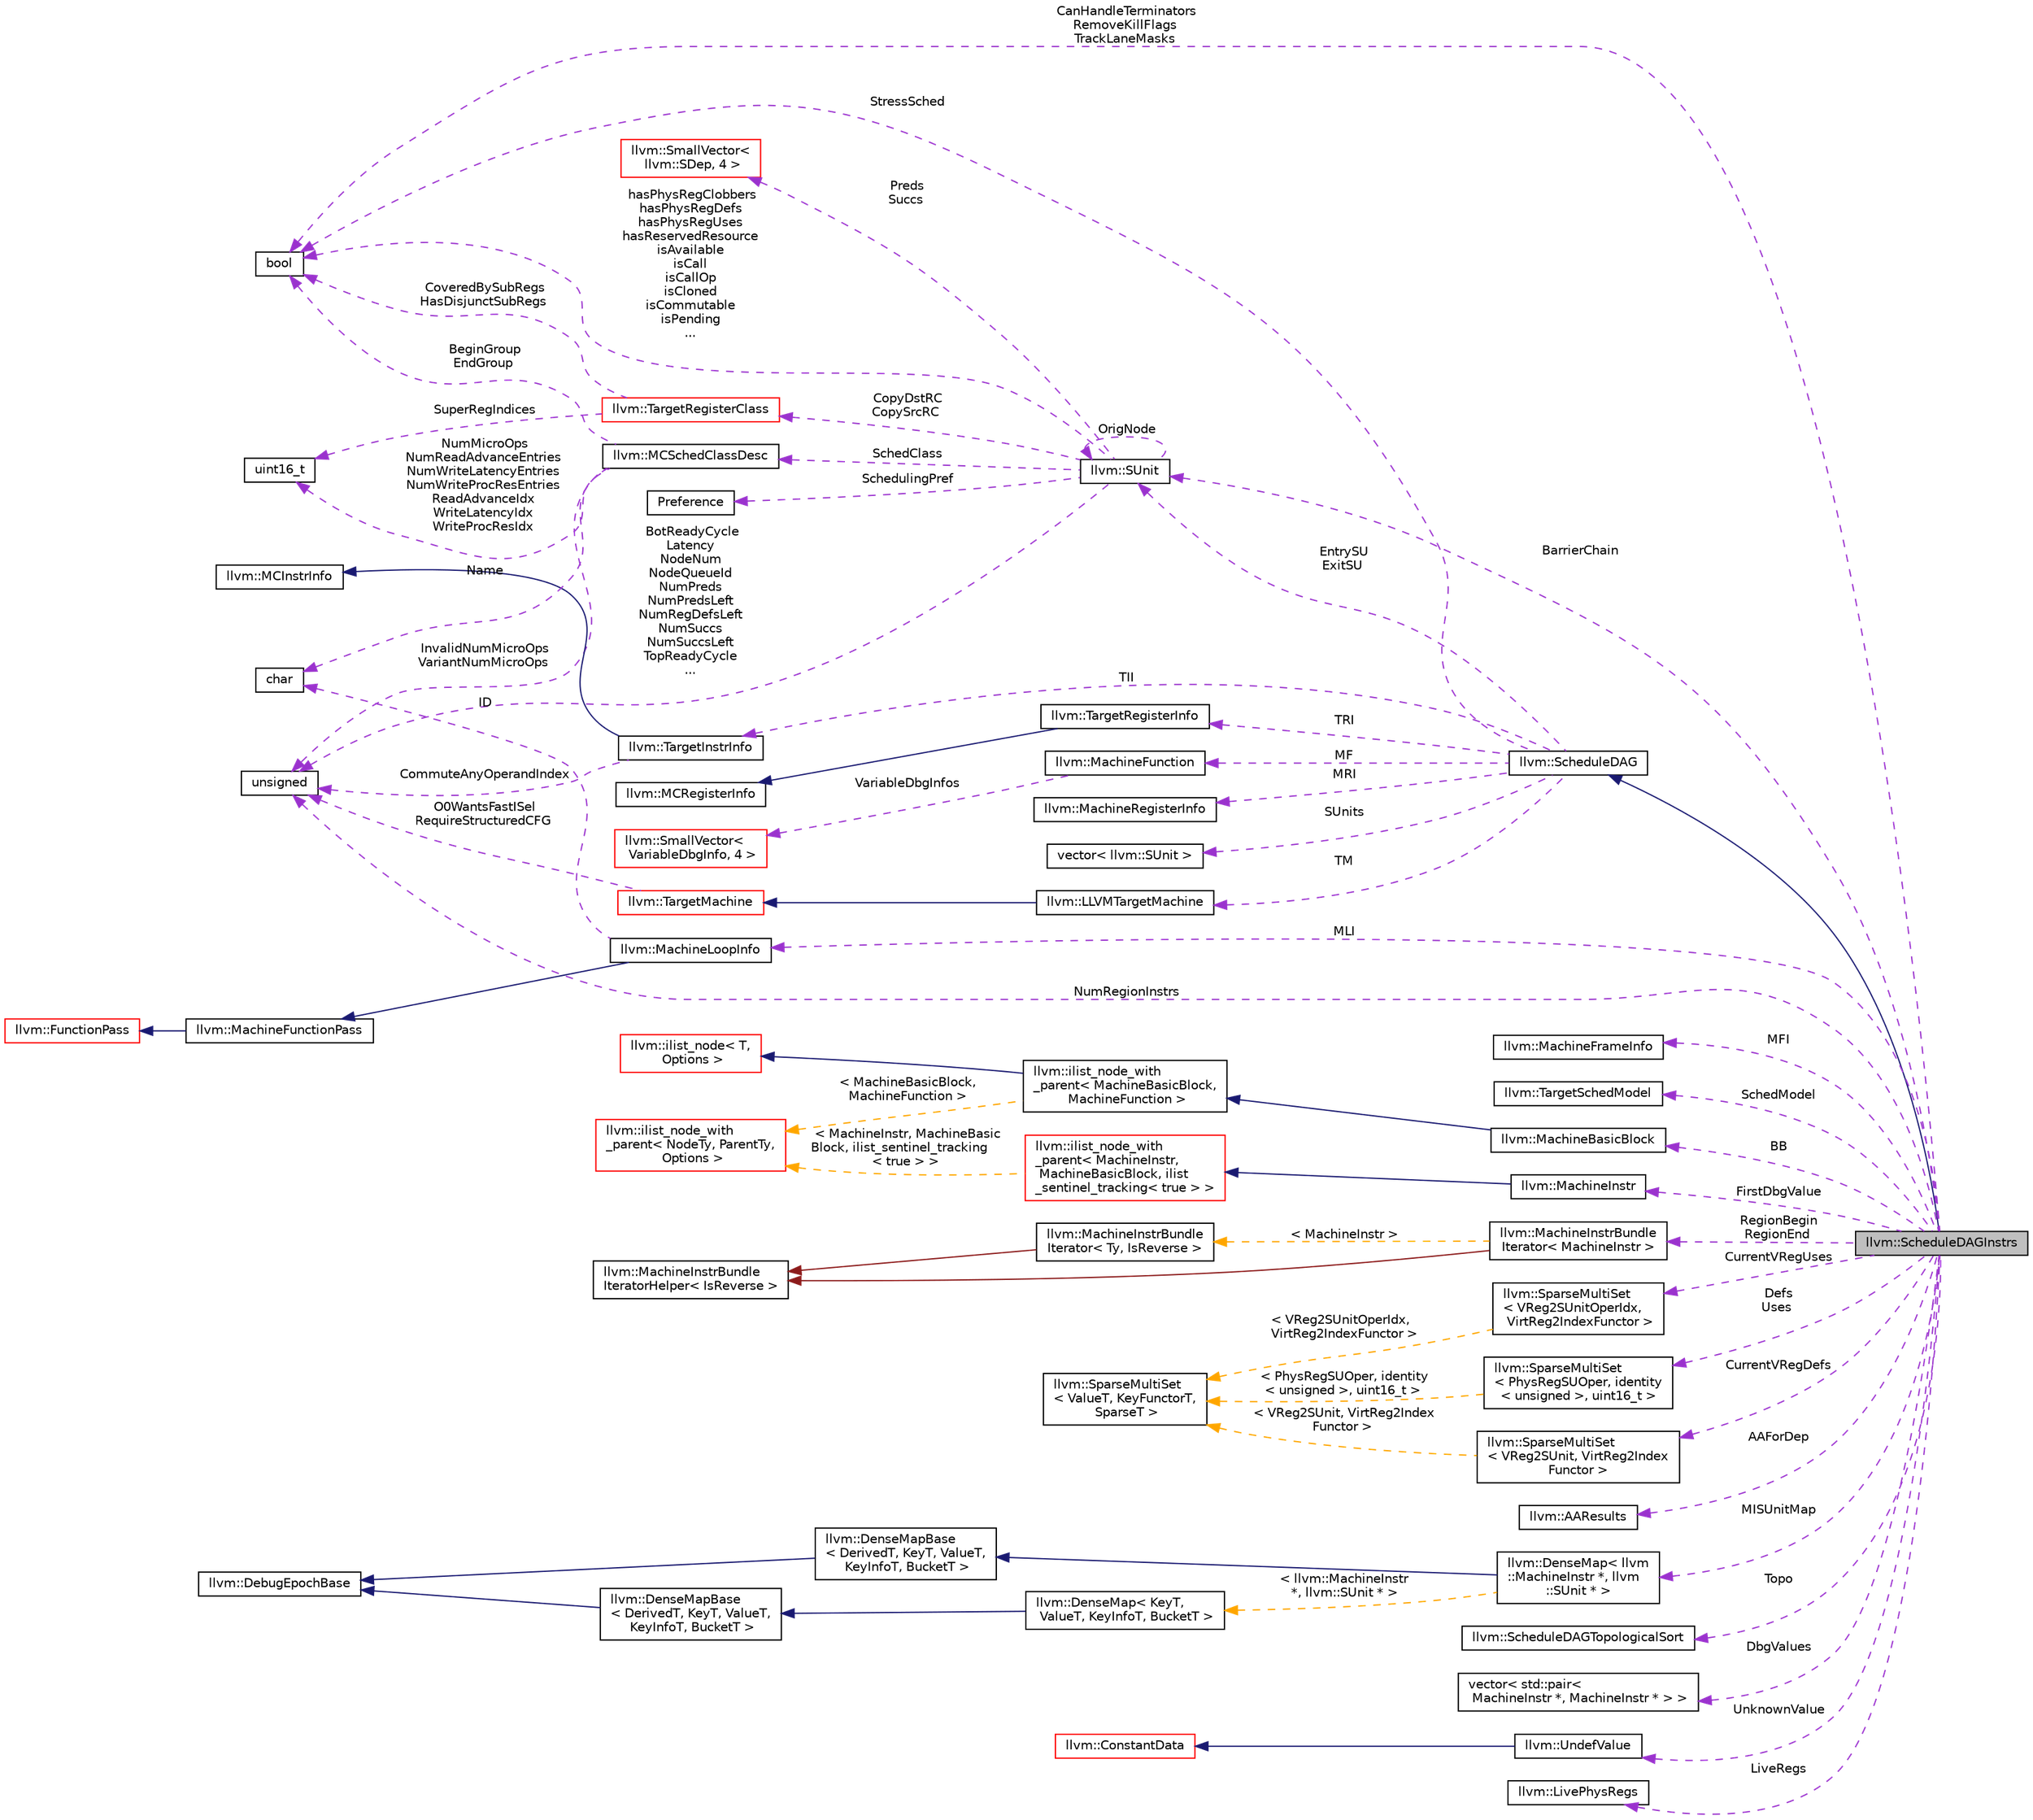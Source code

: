digraph "llvm::ScheduleDAGInstrs"
{
 // LATEX_PDF_SIZE
  bgcolor="transparent";
  edge [fontname="Helvetica",fontsize="10",labelfontname="Helvetica",labelfontsize="10"];
  node [fontname="Helvetica",fontsize="10",shape="box"];
  rankdir="LR";
  Node1 [label="llvm::ScheduleDAGInstrs",height=0.2,width=0.4,color="black", fillcolor="grey75", style="filled", fontcolor="black",tooltip="A ScheduleDAG for scheduling lists of MachineInstr."];
  Node2 -> Node1 [dir="back",color="midnightblue",fontsize="10",style="solid",fontname="Helvetica"];
  Node2 [label="llvm::ScheduleDAG",height=0.2,width=0.4,color="black",URL="$classllvm_1_1ScheduleDAG.html",tooltip=" "];
  Node3 -> Node2 [dir="back",color="darkorchid3",fontsize="10",style="dashed",label=" TM" ,fontname="Helvetica"];
  Node3 [label="llvm::LLVMTargetMachine",height=0.2,width=0.4,color="black",URL="$classllvm_1_1LLVMTargetMachine.html",tooltip="This class describes a target machine that is implemented with the LLVM target-independent code gener..."];
  Node4 -> Node3 [dir="back",color="midnightblue",fontsize="10",style="solid",fontname="Helvetica"];
  Node4 [label="llvm::TargetMachine",height=0.2,width=0.4,color="red",URL="$classllvm_1_1TargetMachine.html",tooltip="Primary interface to the complete machine description for the target machine."];
  Node16 -> Node4 [dir="back",color="darkorchid3",fontsize="10",style="dashed",label=" O0WantsFastISel\nRequireStructuredCFG" ,fontname="Helvetica"];
  Node16 [label="unsigned",height=0.2,width=0.4,color="black",URL="$classunsigned.html",tooltip=" "];
  Node31 -> Node2 [dir="back",color="darkorchid3",fontsize="10",style="dashed",label=" TII" ,fontname="Helvetica"];
  Node31 [label="llvm::TargetInstrInfo",height=0.2,width=0.4,color="black",URL="$classllvm_1_1TargetInstrInfo.html",tooltip="TargetInstrInfo - Interface to description of machine instruction set."];
  Node32 -> Node31 [dir="back",color="midnightblue",fontsize="10",style="solid",fontname="Helvetica"];
  Node32 [label="llvm::MCInstrInfo",height=0.2,width=0.4,color="black",URL="$classllvm_1_1MCInstrInfo.html",tooltip="Interface to description of machine instruction set."];
  Node16 -> Node31 [dir="back",color="darkorchid3",fontsize="10",style="dashed",label=" CommuteAnyOperandIndex" ,fontname="Helvetica"];
  Node33 -> Node2 [dir="back",color="darkorchid3",fontsize="10",style="dashed",label=" TRI" ,fontname="Helvetica"];
  Node33 [label="llvm::TargetRegisterInfo",height=0.2,width=0.4,color="black",URL="$classllvm_1_1TargetRegisterInfo.html",tooltip="TargetRegisterInfo base class - We assume that the target defines a static array of TargetRegisterDes..."];
  Node34 -> Node33 [dir="back",color="midnightblue",fontsize="10",style="solid",fontname="Helvetica"];
  Node34 [label="llvm::MCRegisterInfo",height=0.2,width=0.4,color="black",URL="$classllvm_1_1MCRegisterInfo.html",tooltip="MCRegisterInfo base class - We assume that the target defines a static array of MCRegisterDesc object..."];
  Node35 -> Node2 [dir="back",color="darkorchid3",fontsize="10",style="dashed",label=" MF" ,fontname="Helvetica"];
  Node35 [label="llvm::MachineFunction",height=0.2,width=0.4,color="black",URL="$classllvm_1_1MachineFunction.html",tooltip=" "];
  Node36 -> Node35 [dir="back",color="darkorchid3",fontsize="10",style="dashed",label=" VariableDbgInfos" ,fontname="Helvetica"];
  Node36 [label="llvm::SmallVector\<\l VariableDbgInfo, 4 \>",height=0.2,width=0.4,color="red",URL="$classllvm_1_1SmallVector.html",tooltip=" "];
  Node51 -> Node2 [dir="back",color="darkorchid3",fontsize="10",style="dashed",label=" MRI" ,fontname="Helvetica"];
  Node51 [label="llvm::MachineRegisterInfo",height=0.2,width=0.4,color="black",URL="$classllvm_1_1MachineRegisterInfo.html",tooltip="MachineRegisterInfo - Keep track of information for virtual and physical registers,..."];
  Node52 -> Node2 [dir="back",color="darkorchid3",fontsize="10",style="dashed",label=" SUnits" ,fontname="Helvetica"];
  Node52 [label="vector\< llvm::SUnit \>",height=0.2,width=0.4,color="black",tooltip=" "];
  Node53 -> Node2 [dir="back",color="darkorchid3",fontsize="10",style="dashed",label=" EntrySU\nExitSU" ,fontname="Helvetica"];
  Node53 [label="llvm::SUnit",height=0.2,width=0.4,color="black",URL="$classllvm_1_1SUnit.html",tooltip="Scheduling unit. This is a node in the scheduling DAG."];
  Node53 -> Node53 [dir="back",color="darkorchid3",fontsize="10",style="dashed",label=" OrigNode" ,fontname="Helvetica"];
  Node54 -> Node53 [dir="back",color="darkorchid3",fontsize="10",style="dashed",label=" SchedClass" ,fontname="Helvetica"];
  Node54 [label="llvm::MCSchedClassDesc",height=0.2,width=0.4,color="black",URL="$structllvm_1_1MCSchedClassDesc.html",tooltip="Summarize the scheduling resources required for an instruction of a particular scheduling class."];
  Node16 -> Node54 [dir="back",color="darkorchid3",fontsize="10",style="dashed",label=" InvalidNumMicroOps\nVariantNumMicroOps" ,fontname="Helvetica"];
  Node45 -> Node54 [dir="back",color="darkorchid3",fontsize="10",style="dashed",label=" Name" ,fontname="Helvetica"];
  Node45 [label="char",height=0.2,width=0.4,color="black",URL="$classchar.html",tooltip=" "];
  Node55 -> Node54 [dir="back",color="darkorchid3",fontsize="10",style="dashed",label=" NumMicroOps\nNumReadAdvanceEntries\nNumWriteLatencyEntries\nNumWriteProcResEntries\nReadAdvanceIdx\nWriteLatencyIdx\nWriteProcResIdx" ,fontname="Helvetica"];
  Node55 [label="uint16_t",height=0.2,width=0.4,color="black",tooltip=" "];
  Node28 -> Node54 [dir="back",color="darkorchid3",fontsize="10",style="dashed",label=" BeginGroup\nEndGroup" ,fontname="Helvetica"];
  Node28 [label="bool",height=0.2,width=0.4,color="black",URL="$classbool.html",tooltip=" "];
  Node56 -> Node53 [dir="back",color="darkorchid3",fontsize="10",style="dashed",label=" Preds\nSuccs" ,fontname="Helvetica"];
  Node56 [label="llvm::SmallVector\<\l llvm::SDep, 4 \>",height=0.2,width=0.4,color="red",URL="$classllvm_1_1SmallVector.html",tooltip=" "];
  Node16 -> Node53 [dir="back",color="darkorchid3",fontsize="10",style="dashed",label=" BotReadyCycle\nLatency\nNodeNum\nNodeQueueId\nNumPreds\nNumPredsLeft\nNumRegDefsLeft\nNumSuccs\nNumSuccsLeft\nTopReadyCycle\n..." ,fontname="Helvetica"];
  Node28 -> Node53 [dir="back",color="darkorchid3",fontsize="10",style="dashed",label=" hasPhysRegClobbers\nhasPhysRegDefs\nhasPhysRegUses\nhasReservedResource\nisAvailable\nisCall\nisCallOp\nisCloned\nisCommutable\nisPending\n..." ,fontname="Helvetica"];
  Node59 -> Node53 [dir="back",color="darkorchid3",fontsize="10",style="dashed",label=" SchedulingPref" ,fontname="Helvetica"];
  Node59 [label="Preference",height=0.2,width=0.4,color="black",tooltip=" "];
  Node60 -> Node53 [dir="back",color="darkorchid3",fontsize="10",style="dashed",label=" CopyDstRC\nCopySrcRC" ,fontname="Helvetica"];
  Node60 [label="llvm::TargetRegisterClass",height=0.2,width=0.4,color="red",URL="$classllvm_1_1TargetRegisterClass.html",tooltip=" "];
  Node55 -> Node60 [dir="back",color="darkorchid3",fontsize="10",style="dashed",label=" SuperRegIndices" ,fontname="Helvetica"];
  Node28 -> Node60 [dir="back",color="darkorchid3",fontsize="10",style="dashed",label=" CoveredBySubRegs\nHasDisjunctSubRegs" ,fontname="Helvetica"];
  Node28 -> Node2 [dir="back",color="darkorchid3",fontsize="10",style="dashed",label=" StressSched" ,fontname="Helvetica"];
  Node69 -> Node1 [dir="back",color="darkorchid3",fontsize="10",style="dashed",label=" MLI" ,fontname="Helvetica"];
  Node69 [label="llvm::MachineLoopInfo",height=0.2,width=0.4,color="black",URL="$classllvm_1_1MachineLoopInfo.html",tooltip=" "];
  Node70 -> Node69 [dir="back",color="midnightblue",fontsize="10",style="solid",fontname="Helvetica"];
  Node70 [label="llvm::MachineFunctionPass",height=0.2,width=0.4,color="black",URL="$classllvm_1_1MachineFunctionPass.html",tooltip="MachineFunctionPass - This class adapts the FunctionPass interface to allow convenient creation of pa..."];
  Node71 -> Node70 [dir="back",color="midnightblue",fontsize="10",style="solid",fontname="Helvetica"];
  Node71 [label="llvm::FunctionPass",height=0.2,width=0.4,color="red",URL="$classllvm_1_1FunctionPass.html",tooltip="FunctionPass class - This class is used to implement most global optimizations."];
  Node45 -> Node69 [dir="back",color="darkorchid3",fontsize="10",style="dashed",label=" ID" ,fontname="Helvetica"];
  Node73 -> Node1 [dir="back",color="darkorchid3",fontsize="10",style="dashed",label=" MFI" ,fontname="Helvetica"];
  Node73 [label="llvm::MachineFrameInfo",height=0.2,width=0.4,color="black",URL="$classllvm_1_1MachineFrameInfo.html",tooltip="The MachineFrameInfo class represents an abstract stack frame until prolog/epilog code is inserted."];
  Node74 -> Node1 [dir="back",color="darkorchid3",fontsize="10",style="dashed",label=" SchedModel" ,fontname="Helvetica"];
  Node74 [label="llvm::TargetSchedModel",height=0.2,width=0.4,color="black",URL="$classllvm_1_1TargetSchedModel.html",tooltip="Provide an instruction scheduling machine model to CodeGen passes."];
  Node28 -> Node1 [dir="back",color="darkorchid3",fontsize="10",style="dashed",label=" CanHandleTerminators\nRemoveKillFlags\nTrackLaneMasks" ,fontname="Helvetica"];
  Node75 -> Node1 [dir="back",color="darkorchid3",fontsize="10",style="dashed",label=" BB" ,fontname="Helvetica"];
  Node75 [label="llvm::MachineBasicBlock",height=0.2,width=0.4,color="black",URL="$classllvm_1_1MachineBasicBlock.html",tooltip=" "];
  Node76 -> Node75 [dir="back",color="midnightblue",fontsize="10",style="solid",fontname="Helvetica"];
  Node76 [label="llvm::ilist_node_with\l_parent\< MachineBasicBlock,\l MachineFunction \>",height=0.2,width=0.4,color="black",URL="$classllvm_1_1ilist__node__with__parent.html",tooltip=" "];
  Node77 -> Node76 [dir="back",color="midnightblue",fontsize="10",style="solid",fontname="Helvetica"];
  Node77 [label="llvm::ilist_node\< T,\l Options \>",height=0.2,width=0.4,color="red",URL="$classllvm_1_1ilist__node.html",tooltip=" "];
  Node81 -> Node76 [dir="back",color="orange",fontsize="10",style="dashed",label=" \< MachineBasicBlock,\l MachineFunction \>" ,fontname="Helvetica"];
  Node81 [label="llvm::ilist_node_with\l_parent\< NodeTy, ParentTy,\l Options \>",height=0.2,width=0.4,color="red",URL="$classllvm_1_1ilist__node__with__parent.html",tooltip="An ilist node that can access its parent list."];
  Node85 -> Node1 [dir="back",color="darkorchid3",fontsize="10",style="dashed",label=" RegionBegin\nRegionEnd" ,fontname="Helvetica"];
  Node85 [label="llvm::MachineInstrBundle\lIterator\< MachineInstr \>",height=0.2,width=0.4,color="black",URL="$classllvm_1_1MachineInstrBundleIterator.html",tooltip=" "];
  Node86 -> Node85 [dir="back",color="firebrick4",fontsize="10",style="solid",fontname="Helvetica"];
  Node86 [label="llvm::MachineInstrBundle\lIteratorHelper\< IsReverse \>",height=0.2,width=0.4,color="black",URL="$structllvm_1_1MachineInstrBundleIteratorHelper.html",tooltip=" "];
  Node87 -> Node85 [dir="back",color="orange",fontsize="10",style="dashed",label=" \< MachineInstr \>" ,fontname="Helvetica"];
  Node87 [label="llvm::MachineInstrBundle\lIterator\< Ty, IsReverse \>",height=0.2,width=0.4,color="black",URL="$classllvm_1_1MachineInstrBundleIterator.html",tooltip="MachineBasicBlock iterator that automatically skips over MIs that are inside bundles (i...."];
  Node86 -> Node87 [dir="back",color="firebrick4",fontsize="10",style="solid",fontname="Helvetica"];
  Node16 -> Node1 [dir="back",color="darkorchid3",fontsize="10",style="dashed",label=" NumRegionInstrs" ,fontname="Helvetica"];
  Node88 -> Node1 [dir="back",color="darkorchid3",fontsize="10",style="dashed",label=" MISUnitMap" ,fontname="Helvetica"];
  Node88 [label="llvm::DenseMap\< llvm\l::MachineInstr *, llvm\l::SUnit * \>",height=0.2,width=0.4,color="black",URL="$classllvm_1_1DenseMap.html",tooltip=" "];
  Node89 -> Node88 [dir="back",color="midnightblue",fontsize="10",style="solid",fontname="Helvetica"];
  Node89 [label="llvm::DenseMapBase\l\< DerivedT, KeyT, ValueT,\l KeyInfoT, BucketT \>",height=0.2,width=0.4,color="black",URL="$classllvm_1_1DenseMapBase.html",tooltip=" "];
  Node90 -> Node89 [dir="back",color="midnightblue",fontsize="10",style="solid",fontname="Helvetica"];
  Node90 [label="llvm::DebugEpochBase",height=0.2,width=0.4,color="black",URL="$classllvm_1_1DebugEpochBase.html",tooltip=" "];
  Node91 -> Node88 [dir="back",color="orange",fontsize="10",style="dashed",label=" \< llvm::MachineInstr\l *, llvm::SUnit * \>" ,fontname="Helvetica"];
  Node91 [label="llvm::DenseMap\< KeyT,\l ValueT, KeyInfoT, BucketT \>",height=0.2,width=0.4,color="black",URL="$classllvm_1_1DenseMap.html",tooltip=" "];
  Node92 -> Node91 [dir="back",color="midnightblue",fontsize="10",style="solid",fontname="Helvetica"];
  Node92 [label="llvm::DenseMapBase\l\< DerivedT, KeyT, ValueT,\l KeyInfoT, BucketT \>",height=0.2,width=0.4,color="black",URL="$classllvm_1_1DenseMapBase.html",tooltip=" "];
  Node90 -> Node92 [dir="back",color="midnightblue",fontsize="10",style="solid",fontname="Helvetica"];
  Node93 -> Node1 [dir="back",color="darkorchid3",fontsize="10",style="dashed",label=" Defs\nUses" ,fontname="Helvetica"];
  Node93 [label="llvm::SparseMultiSet\l\< PhysRegSUOper, identity\l\< unsigned \>, uint16_t \>",height=0.2,width=0.4,color="black",URL="$classllvm_1_1SparseMultiSet.html",tooltip=" "];
  Node94 -> Node93 [dir="back",color="orange",fontsize="10",style="dashed",label=" \< PhysRegSUOper, identity\l\< unsigned \>, uint16_t \>" ,fontname="Helvetica"];
  Node94 [label="llvm::SparseMultiSet\l\< ValueT, KeyFunctorT,\l SparseT \>",height=0.2,width=0.4,color="black",URL="$classllvm_1_1SparseMultiSet.html",tooltip="Fast multiset implementation for objects that can be identified by small unsigned keys."];
  Node95 -> Node1 [dir="back",color="darkorchid3",fontsize="10",style="dashed",label=" CurrentVRegDefs" ,fontname="Helvetica"];
  Node95 [label="llvm::SparseMultiSet\l\< VReg2SUnit, VirtReg2Index\lFunctor \>",height=0.2,width=0.4,color="black",URL="$classllvm_1_1SparseMultiSet.html",tooltip=" "];
  Node94 -> Node95 [dir="back",color="orange",fontsize="10",style="dashed",label=" \< VReg2SUnit, VirtReg2Index\lFunctor \>" ,fontname="Helvetica"];
  Node96 -> Node1 [dir="back",color="darkorchid3",fontsize="10",style="dashed",label=" CurrentVRegUses" ,fontname="Helvetica"];
  Node96 [label="llvm::SparseMultiSet\l\< VReg2SUnitOperIdx,\l VirtReg2IndexFunctor \>",height=0.2,width=0.4,color="black",URL="$classllvm_1_1SparseMultiSet.html",tooltip=" "];
  Node94 -> Node96 [dir="back",color="orange",fontsize="10",style="dashed",label=" \< VReg2SUnitOperIdx,\l VirtReg2IndexFunctor \>" ,fontname="Helvetica"];
  Node97 -> Node1 [dir="back",color="darkorchid3",fontsize="10",style="dashed",label=" AAForDep" ,fontname="Helvetica"];
  Node97 [label="llvm::AAResults",height=0.2,width=0.4,color="black",URL="$classllvm_1_1AAResults.html",tooltip=" "];
  Node53 -> Node1 [dir="back",color="darkorchid3",fontsize="10",style="dashed",label=" BarrierChain" ,fontname="Helvetica"];
  Node98 -> Node1 [dir="back",color="darkorchid3",fontsize="10",style="dashed",label=" UnknownValue" ,fontname="Helvetica"];
  Node98 [label="llvm::UndefValue",height=0.2,width=0.4,color="black",URL="$classllvm_1_1UndefValue.html",tooltip="'undef' values are things that do not have specified contents."];
  Node99 -> Node98 [dir="back",color="midnightblue",fontsize="10",style="solid",fontname="Helvetica"];
  Node99 [label="llvm::ConstantData",height=0.2,width=0.4,color="red",URL="$classllvm_1_1ConstantData.html",tooltip="Base class for constants with no operands."];
  Node103 -> Node1 [dir="back",color="darkorchid3",fontsize="10",style="dashed",label=" Topo" ,fontname="Helvetica"];
  Node103 [label="llvm::ScheduleDAGTopologicalSort",height=0.2,width=0.4,color="black",URL="$classllvm_1_1ScheduleDAGTopologicalSort.html",tooltip="This class can compute a topological ordering for SUnits and provides methods for dynamically updatin..."];
  Node104 -> Node1 [dir="back",color="darkorchid3",fontsize="10",style="dashed",label=" DbgValues" ,fontname="Helvetica"];
  Node104 [label="vector\< std::pair\<\l MachineInstr *, MachineInstr * \> \>",height=0.2,width=0.4,color="black",tooltip=" "];
  Node105 -> Node1 [dir="back",color="darkorchid3",fontsize="10",style="dashed",label=" FirstDbgValue" ,fontname="Helvetica"];
  Node105 [label="llvm::MachineInstr",height=0.2,width=0.4,color="black",URL="$classllvm_1_1MachineInstr.html",tooltip="Representation of each machine instruction."];
  Node106 -> Node105 [dir="back",color="midnightblue",fontsize="10",style="solid",fontname="Helvetica"];
  Node106 [label="llvm::ilist_node_with\l_parent\< MachineInstr,\l MachineBasicBlock, ilist\l_sentinel_tracking\< true \> \>",height=0.2,width=0.4,color="red",URL="$classllvm_1_1ilist__node__with__parent.html",tooltip=" "];
  Node81 -> Node106 [dir="back",color="orange",fontsize="10",style="dashed",label=" \< MachineInstr, MachineBasic\lBlock, ilist_sentinel_tracking\l\< true \> \>" ,fontname="Helvetica"];
  Node108 -> Node1 [dir="back",color="darkorchid3",fontsize="10",style="dashed",label=" LiveRegs" ,fontname="Helvetica"];
  Node108 [label="llvm::LivePhysRegs",height=0.2,width=0.4,color="black",URL="$classllvm_1_1LivePhysRegs.html",tooltip="A set of physical registers with utility functions to track liveness when walking backward/forward th..."];
}
